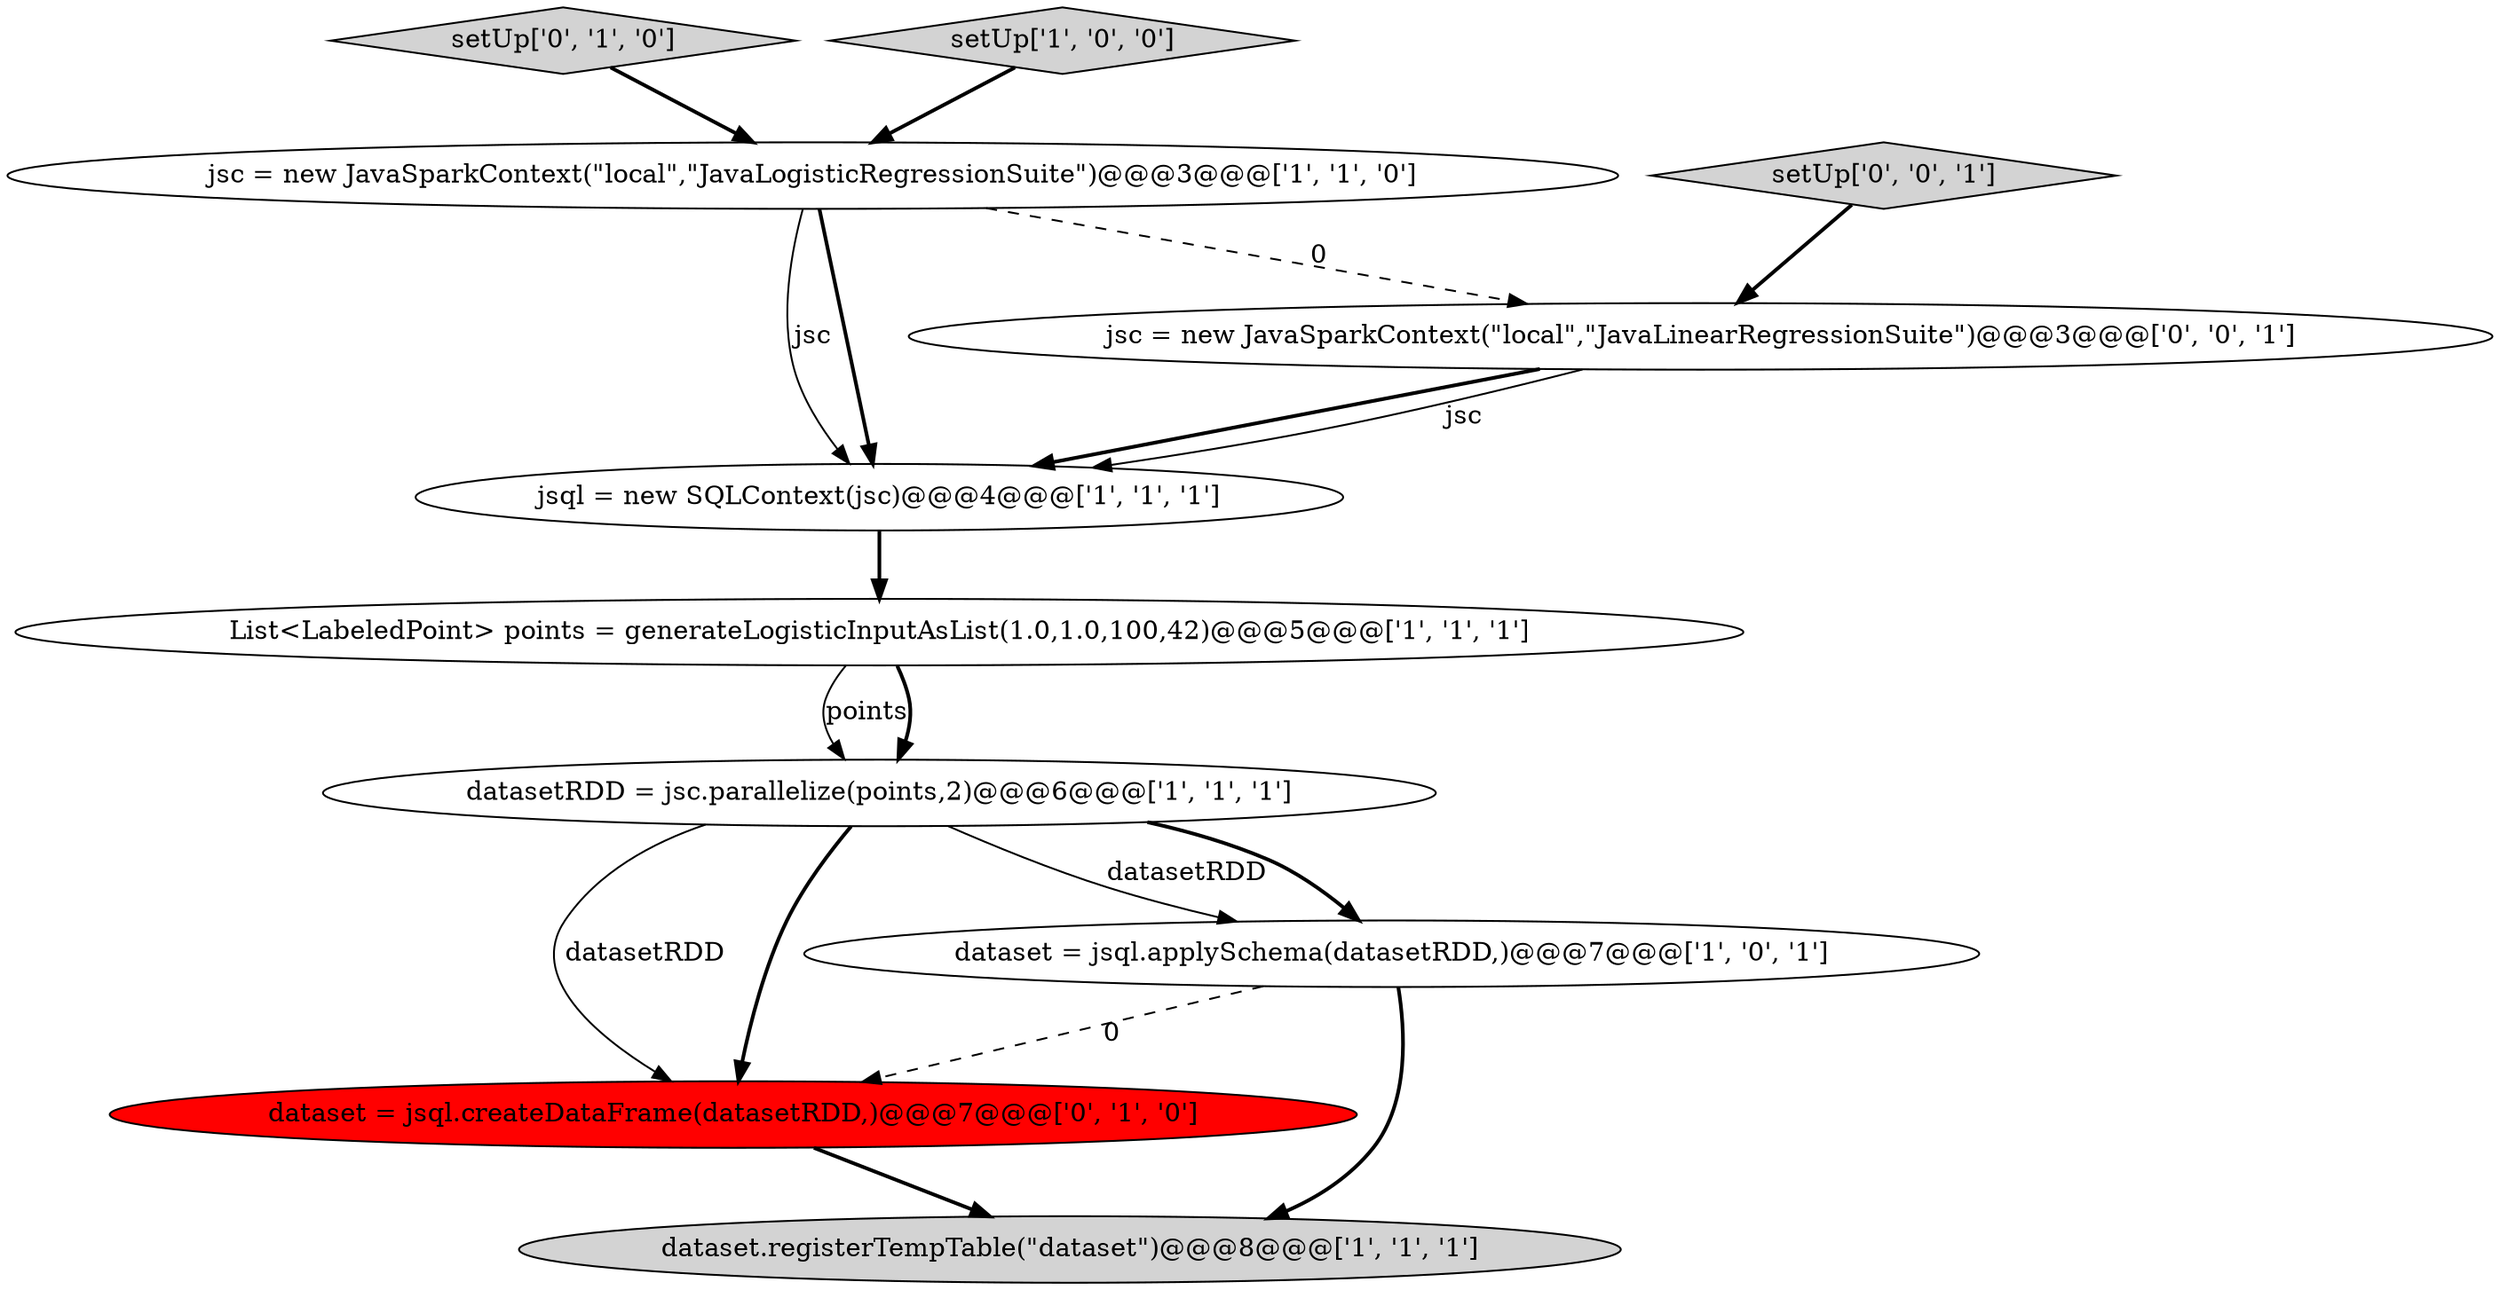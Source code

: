 digraph {
1 [style = filled, label = "datasetRDD = jsc.parallelize(points,2)@@@6@@@['1', '1', '1']", fillcolor = white, shape = ellipse image = "AAA0AAABBB1BBB"];
0 [style = filled, label = "List<LabeledPoint> points = generateLogisticInputAsList(1.0,1.0,100,42)@@@5@@@['1', '1', '1']", fillcolor = white, shape = ellipse image = "AAA0AAABBB1BBB"];
7 [style = filled, label = "dataset = jsql.createDataFrame(datasetRDD,)@@@7@@@['0', '1', '0']", fillcolor = red, shape = ellipse image = "AAA1AAABBB2BBB"];
6 [style = filled, label = "dataset = jsql.applySchema(datasetRDD,)@@@7@@@['1', '0', '1']", fillcolor = white, shape = ellipse image = "AAA0AAABBB1BBB"];
4 [style = filled, label = "dataset.registerTempTable(\"dataset\")@@@8@@@['1', '1', '1']", fillcolor = lightgray, shape = ellipse image = "AAA0AAABBB1BBB"];
5 [style = filled, label = "jsql = new SQLContext(jsc)@@@4@@@['1', '1', '1']", fillcolor = white, shape = ellipse image = "AAA0AAABBB1BBB"];
9 [style = filled, label = "jsc = new JavaSparkContext(\"local\",\"JavaLinearRegressionSuite\")@@@3@@@['0', '0', '1']", fillcolor = white, shape = ellipse image = "AAA0AAABBB3BBB"];
8 [style = filled, label = "setUp['0', '1', '0']", fillcolor = lightgray, shape = diamond image = "AAA0AAABBB2BBB"];
2 [style = filled, label = "jsc = new JavaSparkContext(\"local\",\"JavaLogisticRegressionSuite\")@@@3@@@['1', '1', '0']", fillcolor = white, shape = ellipse image = "AAA0AAABBB1BBB"];
3 [style = filled, label = "setUp['1', '0', '0']", fillcolor = lightgray, shape = diamond image = "AAA0AAABBB1BBB"];
10 [style = filled, label = "setUp['0', '0', '1']", fillcolor = lightgray, shape = diamond image = "AAA0AAABBB3BBB"];
1->6 [style = solid, label="datasetRDD"];
9->5 [style = bold, label=""];
6->4 [style = bold, label=""];
10->9 [style = bold, label=""];
1->6 [style = bold, label=""];
1->7 [style = solid, label="datasetRDD"];
7->4 [style = bold, label=""];
3->2 [style = bold, label=""];
5->0 [style = bold, label=""];
8->2 [style = bold, label=""];
0->1 [style = solid, label="points"];
2->9 [style = dashed, label="0"];
1->7 [style = bold, label=""];
0->1 [style = bold, label=""];
6->7 [style = dashed, label="0"];
2->5 [style = solid, label="jsc"];
2->5 [style = bold, label=""];
9->5 [style = solid, label="jsc"];
}
